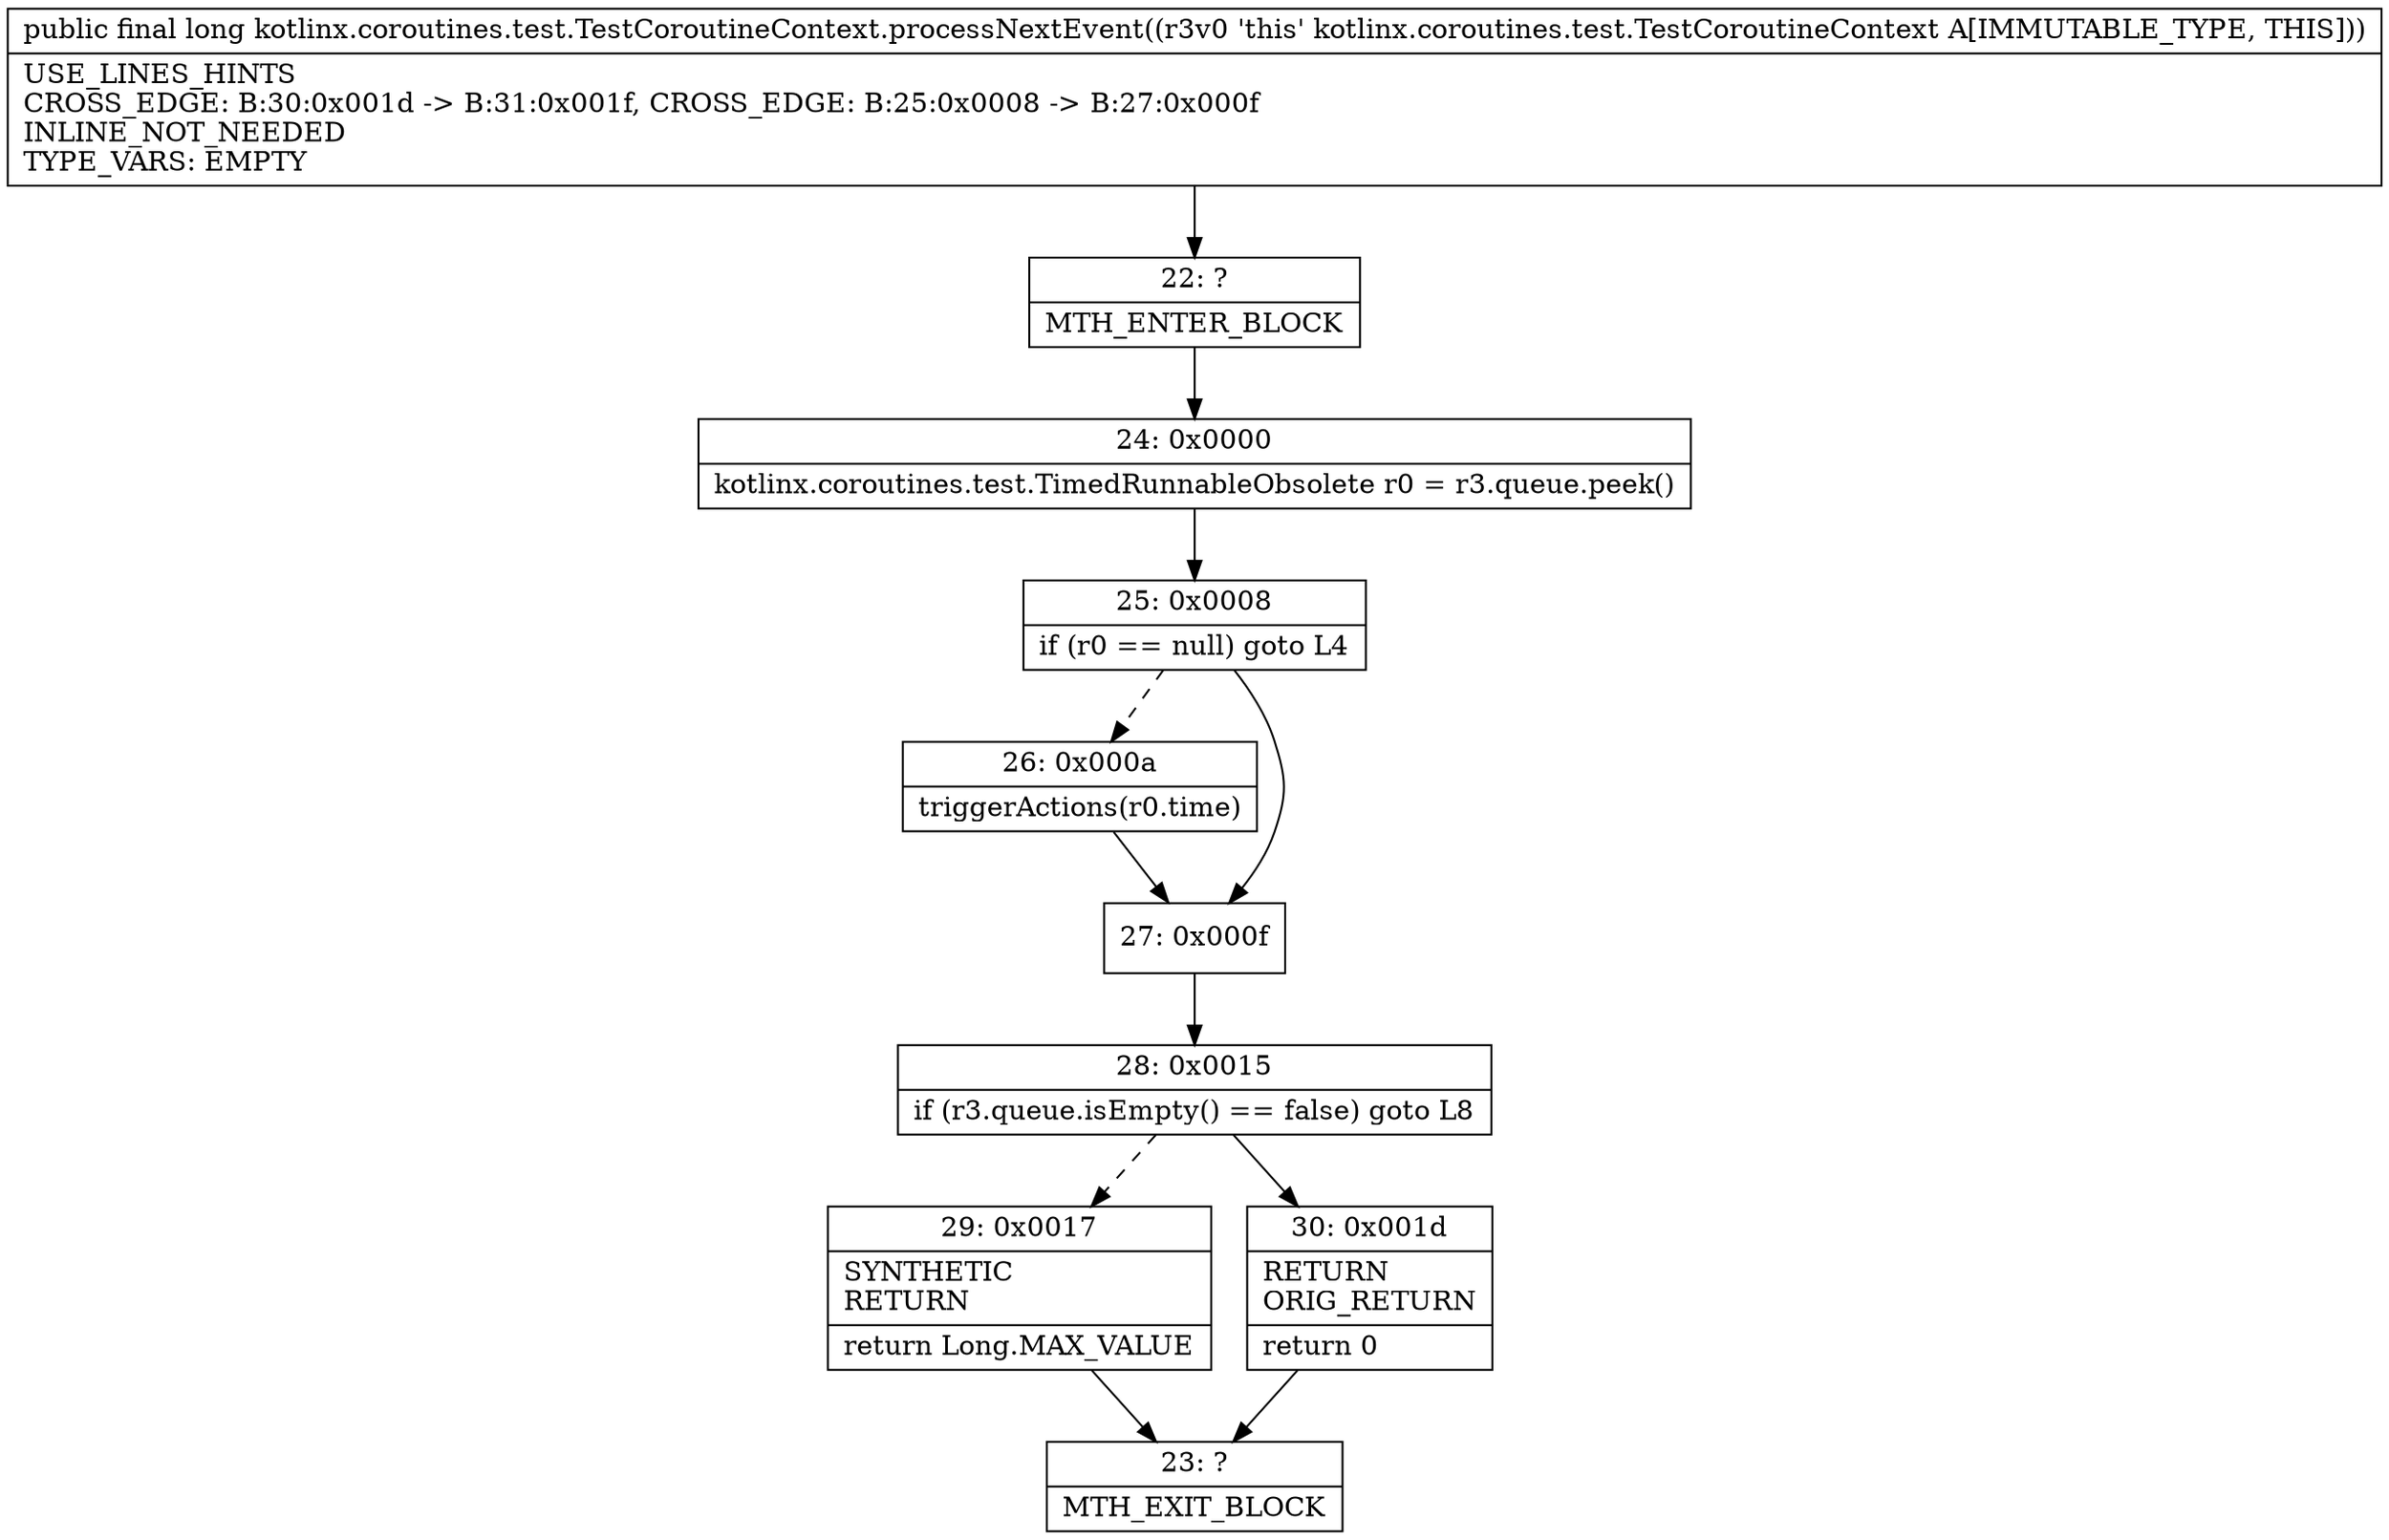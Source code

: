 digraph "CFG forkotlinx.coroutines.test.TestCoroutineContext.processNextEvent()J" {
Node_22 [shape=record,label="{22\:\ ?|MTH_ENTER_BLOCK\l}"];
Node_24 [shape=record,label="{24\:\ 0x0000|kotlinx.coroutines.test.TimedRunnableObsolete r0 = r3.queue.peek()\l}"];
Node_25 [shape=record,label="{25\:\ 0x0008|if (r0 == null) goto L4\l}"];
Node_26 [shape=record,label="{26\:\ 0x000a|triggerActions(r0.time)\l}"];
Node_27 [shape=record,label="{27\:\ 0x000f}"];
Node_28 [shape=record,label="{28\:\ 0x0015|if (r3.queue.isEmpty() == false) goto L8\l}"];
Node_29 [shape=record,label="{29\:\ 0x0017|SYNTHETIC\lRETURN\l|return Long.MAX_VALUE\l}"];
Node_23 [shape=record,label="{23\:\ ?|MTH_EXIT_BLOCK\l}"];
Node_30 [shape=record,label="{30\:\ 0x001d|RETURN\lORIG_RETURN\l|return 0\l}"];
MethodNode[shape=record,label="{public final long kotlinx.coroutines.test.TestCoroutineContext.processNextEvent((r3v0 'this' kotlinx.coroutines.test.TestCoroutineContext A[IMMUTABLE_TYPE, THIS]))  | USE_LINES_HINTS\lCROSS_EDGE: B:30:0x001d \-\> B:31:0x001f, CROSS_EDGE: B:25:0x0008 \-\> B:27:0x000f\lINLINE_NOT_NEEDED\lTYPE_VARS: EMPTY\l}"];
MethodNode -> Node_22;Node_22 -> Node_24;
Node_24 -> Node_25;
Node_25 -> Node_26[style=dashed];
Node_25 -> Node_27;
Node_26 -> Node_27;
Node_27 -> Node_28;
Node_28 -> Node_29[style=dashed];
Node_28 -> Node_30;
Node_29 -> Node_23;
Node_30 -> Node_23;
}

